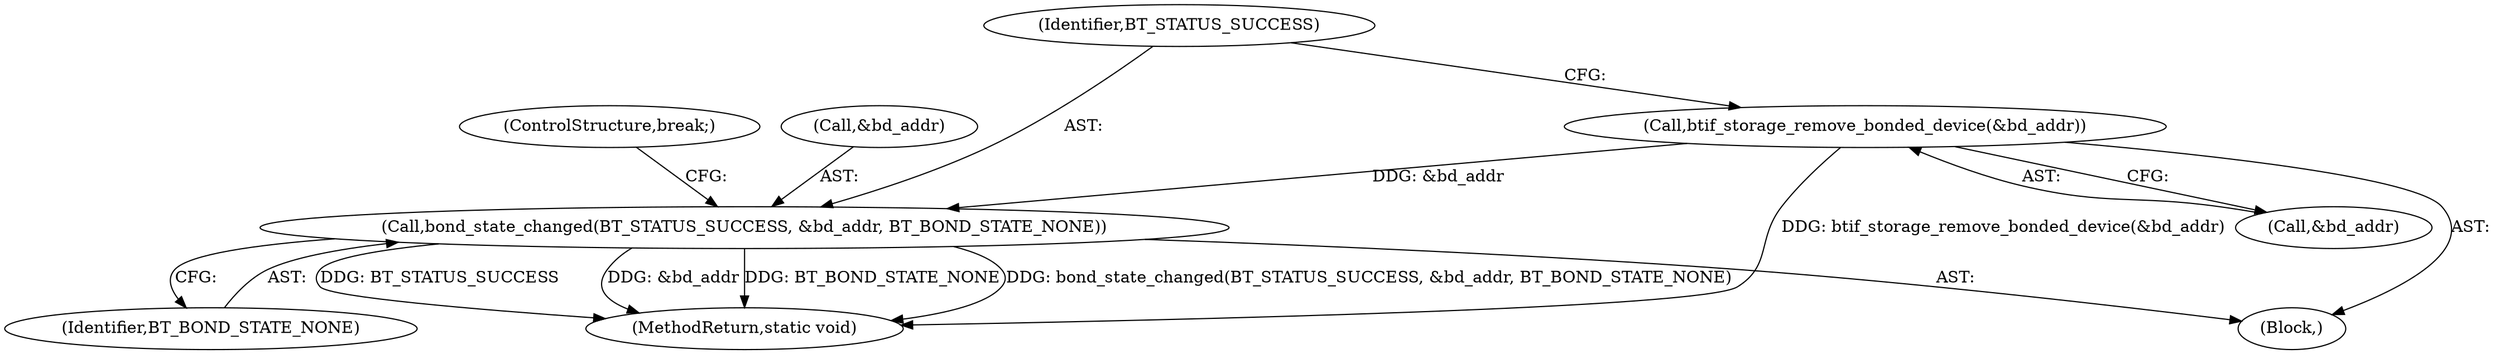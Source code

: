 digraph "0_Android_472271b153c5dc53c28beac55480a8d8434b2d5c_13@API" {
"1000325" [label="(Call,btif_storage_remove_bonded_device(&bd_addr))"];
"1000328" [label="(Call,bond_state_changed(BT_STATUS_SUCCESS, &bd_addr, BT_BOND_STATE_NONE))"];
"1000333" [label="(ControlStructure,break;)"];
"1000326" [label="(Call,&bd_addr)"];
"1000332" [label="(Identifier,BT_BOND_STATE_NONE)"];
"1000132" [label="(Block,)"];
"1000330" [label="(Call,&bd_addr)"];
"1000325" [label="(Call,btif_storage_remove_bonded_device(&bd_addr))"];
"1001051" [label="(MethodReturn,static void)"];
"1000328" [label="(Call,bond_state_changed(BT_STATUS_SUCCESS, &bd_addr, BT_BOND_STATE_NONE))"];
"1000329" [label="(Identifier,BT_STATUS_SUCCESS)"];
"1000325" -> "1000132"  [label="AST: "];
"1000325" -> "1000326"  [label="CFG: "];
"1000326" -> "1000325"  [label="AST: "];
"1000329" -> "1000325"  [label="CFG: "];
"1000325" -> "1001051"  [label="DDG: btif_storage_remove_bonded_device(&bd_addr)"];
"1000325" -> "1000328"  [label="DDG: &bd_addr"];
"1000328" -> "1000132"  [label="AST: "];
"1000328" -> "1000332"  [label="CFG: "];
"1000329" -> "1000328"  [label="AST: "];
"1000330" -> "1000328"  [label="AST: "];
"1000332" -> "1000328"  [label="AST: "];
"1000333" -> "1000328"  [label="CFG: "];
"1000328" -> "1001051"  [label="DDG: BT_BOND_STATE_NONE"];
"1000328" -> "1001051"  [label="DDG: bond_state_changed(BT_STATUS_SUCCESS, &bd_addr, BT_BOND_STATE_NONE)"];
"1000328" -> "1001051"  [label="DDG: BT_STATUS_SUCCESS"];
"1000328" -> "1001051"  [label="DDG: &bd_addr"];
}
